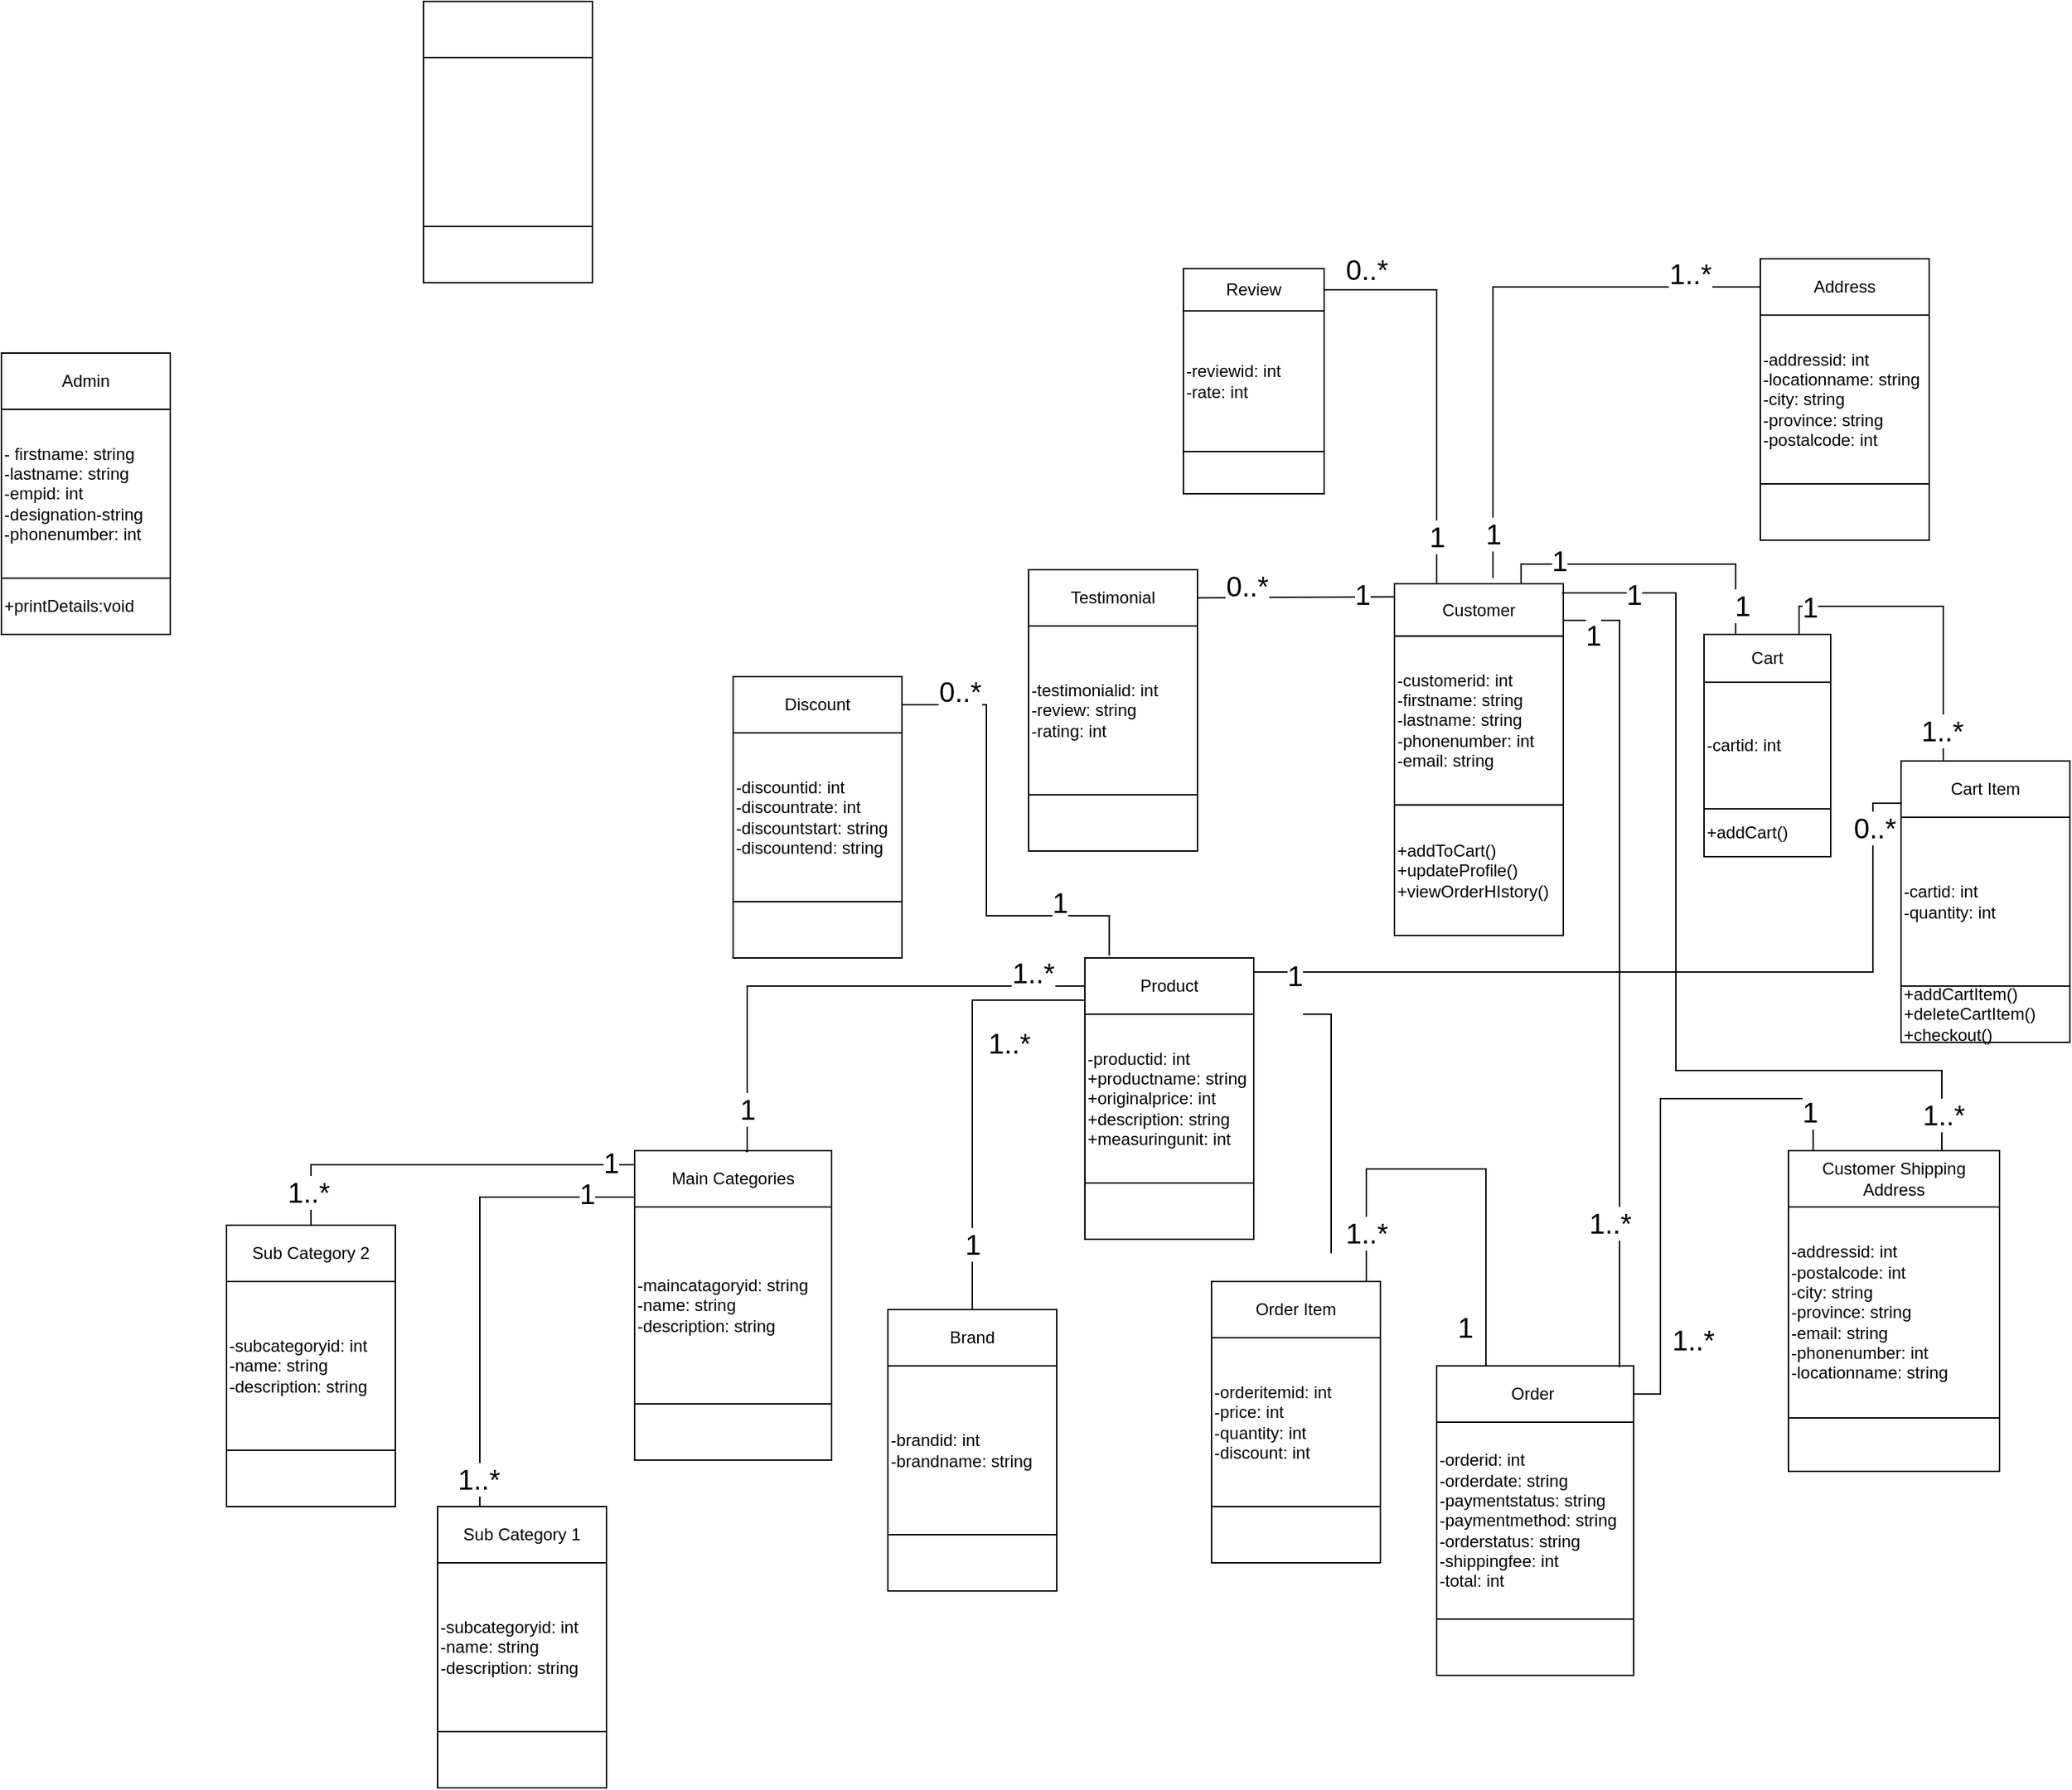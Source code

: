 <mxfile version="22.1.16" type="github">
  <diagram name="Page-1" id="pbrUZyzqcryHm647Kj-w">
    <mxGraphModel dx="4669" dy="1857" grid="1" gridSize="10" guides="1" tooltips="1" connect="1" arrows="1" fold="1" page="1" pageScale="1" pageWidth="1169" pageHeight="827" math="0" shadow="0">
      <root>
        <mxCell id="0" />
        <mxCell id="1" parent="0" />
        <mxCell id="W5Dr0Cx-YYXMBpmSqF3a-5" value="" style="group" parent="1" vertex="1" connectable="0">
          <mxGeometry x="-350" y="260" width="120" height="200" as="geometry" />
        </mxCell>
        <mxCell id="W5Dr0Cx-YYXMBpmSqF3a-6" value="&lt;span style=&quot;background-color: initial;&quot;&gt;- firstname: string&lt;/span&gt;&lt;br&gt;&lt;span style=&quot;background-color: initial;&quot;&gt;-lastname: string&lt;/span&gt;&lt;br&gt;&lt;span style=&quot;background-color: initial;&quot;&gt;-empid: int&lt;/span&gt;&lt;br&gt;&lt;span style=&quot;background-color: initial;&quot;&gt;-designation-string&lt;/span&gt;&lt;br&gt;&lt;div style=&quot;&quot;&gt;&lt;span style=&quot;background-color: initial;&quot;&gt;-phonenumber: int&lt;/span&gt;&lt;/div&gt;" style="whiteSpace=wrap;html=1;aspect=fixed;align=left;" parent="W5Dr0Cx-YYXMBpmSqF3a-5" vertex="1">
          <mxGeometry y="40" width="120" height="120" as="geometry" />
        </mxCell>
        <mxCell id="W5Dr0Cx-YYXMBpmSqF3a-7" value="Admin" style="rounded=0;whiteSpace=wrap;html=1;" parent="W5Dr0Cx-YYXMBpmSqF3a-5" vertex="1">
          <mxGeometry width="120" height="40" as="geometry" />
        </mxCell>
        <mxCell id="W5Dr0Cx-YYXMBpmSqF3a-8" value="+printDetails:void" style="rounded=0;whiteSpace=wrap;html=1;align=left;" parent="W5Dr0Cx-YYXMBpmSqF3a-5" vertex="1">
          <mxGeometry y="160" width="120" height="40" as="geometry" />
        </mxCell>
        <mxCell id="W5Dr0Cx-YYXMBpmSqF3a-18" value="" style="group" parent="1" vertex="1" connectable="0">
          <mxGeometry x="640" y="414" width="120" height="260" as="geometry" />
        </mxCell>
        <mxCell id="z4HKT7pxpoFISXS0gPSu-98" value="" style="edgeStyle=orthogonalEdgeStyle;rounded=0;orthogonalLoop=1;jettySize=auto;html=1;" parent="W5Dr0Cx-YYXMBpmSqF3a-18" source="W5Dr0Cx-YYXMBpmSqF3a-13" target="W5Dr0Cx-YYXMBpmSqF3a-14" edge="1">
          <mxGeometry relative="1" as="geometry" />
        </mxCell>
        <mxCell id="W5Dr0Cx-YYXMBpmSqF3a-13" value="Customer" style="rounded=0;whiteSpace=wrap;html=1;" parent="W5Dr0Cx-YYXMBpmSqF3a-18" vertex="1">
          <mxGeometry y="10" width="120" height="37.27" as="geometry" />
        </mxCell>
        <mxCell id="W5Dr0Cx-YYXMBpmSqF3a-14" value="-customerid: int&lt;br&gt;-firstname: string&lt;br style=&quot;border-color: var(--border-color);&quot;&gt;&lt;span style=&quot;border-color: var(--border-color); background-color: initial;&quot;&gt;-lastname: string&lt;br&gt;-phonenumber: int&lt;br&gt;-email: string&lt;br&gt;&lt;/span&gt;" style="whiteSpace=wrap;html=1;aspect=fixed;align=left;" parent="W5Dr0Cx-YYXMBpmSqF3a-18" vertex="1">
          <mxGeometry y="47.27" width="120" height="120" as="geometry" />
        </mxCell>
        <mxCell id="W5Dr0Cx-YYXMBpmSqF3a-15" value="+addToCart()&lt;br&gt;+updateProfile()&lt;br&gt;+viewOrderHIstory()" style="rounded=0;whiteSpace=wrap;html=1;align=left;" parent="W5Dr0Cx-YYXMBpmSqF3a-18" vertex="1">
          <mxGeometry y="167.27" width="120" height="92.73" as="geometry" />
        </mxCell>
        <mxCell id="z4HKT7pxpoFISXS0gPSu-1" value="" style="group" parent="1" vertex="1" connectable="0">
          <mxGeometry x="-50" y="10" width="120" height="200" as="geometry" />
        </mxCell>
        <mxCell id="W5Dr0Cx-YYXMBpmSqF3a-9" value="" style="rounded=0;whiteSpace=wrap;html=1;" parent="z4HKT7pxpoFISXS0gPSu-1" vertex="1">
          <mxGeometry width="120" height="40" as="geometry" />
        </mxCell>
        <mxCell id="W5Dr0Cx-YYXMBpmSqF3a-10" value="" style="whiteSpace=wrap;html=1;aspect=fixed;align=left;" parent="z4HKT7pxpoFISXS0gPSu-1" vertex="1">
          <mxGeometry y="40" width="120" height="120" as="geometry" />
        </mxCell>
        <mxCell id="W5Dr0Cx-YYXMBpmSqF3a-11" value="" style="rounded=0;whiteSpace=wrap;html=1;align=left;" parent="z4HKT7pxpoFISXS0gPSu-1" vertex="1">
          <mxGeometry y="160" width="120" height="40" as="geometry" />
        </mxCell>
        <mxCell id="z4HKT7pxpoFISXS0gPSu-2" value="" style="group" parent="1" vertex="1" connectable="0">
          <mxGeometry x="420" y="690" width="120" height="200" as="geometry" />
        </mxCell>
        <mxCell id="z4HKT7pxpoFISXS0gPSu-3" value="Product" style="rounded=0;whiteSpace=wrap;html=1;" parent="z4HKT7pxpoFISXS0gPSu-2" vertex="1">
          <mxGeometry width="120" height="40" as="geometry" />
        </mxCell>
        <mxCell id="z4HKT7pxpoFISXS0gPSu-4" value="-productid: int&lt;br&gt;+productname: string&lt;br&gt;+originalprice: int&lt;br&gt;+description: string&lt;br&gt;+measuringunit: int&lt;br&gt;" style="whiteSpace=wrap;html=1;aspect=fixed;align=left;" parent="z4HKT7pxpoFISXS0gPSu-2" vertex="1">
          <mxGeometry y="40" width="120" height="120" as="geometry" />
        </mxCell>
        <mxCell id="z4HKT7pxpoFISXS0gPSu-5" value="" style="rounded=0;whiteSpace=wrap;html=1;align=left;" parent="z4HKT7pxpoFISXS0gPSu-2" vertex="1">
          <mxGeometry y="160" width="120" height="40" as="geometry" />
        </mxCell>
        <mxCell id="z4HKT7pxpoFISXS0gPSu-6" value="" style="group" parent="1" vertex="1" connectable="0">
          <mxGeometry x="860" y="460" width="90" height="170" as="geometry" />
        </mxCell>
        <mxCell id="z4HKT7pxpoFISXS0gPSu-7" value="Cart" style="rounded=0;whiteSpace=wrap;html=1;" parent="z4HKT7pxpoFISXS0gPSu-6" vertex="1">
          <mxGeometry width="90" height="34" as="geometry" />
        </mxCell>
        <mxCell id="z4HKT7pxpoFISXS0gPSu-8" value="&lt;div style=&quot;&quot;&gt;&lt;span style=&quot;background-color: initial;&quot;&gt;-cartid: int&lt;/span&gt;&lt;/div&gt;" style="whiteSpace=wrap;html=1;aspect=fixed;align=left;" parent="z4HKT7pxpoFISXS0gPSu-6" vertex="1">
          <mxGeometry y="34" width="90" height="90" as="geometry" />
        </mxCell>
        <mxCell id="z4HKT7pxpoFISXS0gPSu-9" value="+addCart()&lt;br&gt;" style="rounded=0;whiteSpace=wrap;html=1;align=left;" parent="z4HKT7pxpoFISXS0gPSu-6" vertex="1">
          <mxGeometry y="124" width="90" height="34" as="geometry" />
        </mxCell>
        <mxCell id="z4HKT7pxpoFISXS0gPSu-10" value="" style="group" parent="1" vertex="1" connectable="0">
          <mxGeometry x="890" y="180" width="160" height="213" as="geometry" />
        </mxCell>
        <mxCell id="z4HKT7pxpoFISXS0gPSu-11" value="Address" style="rounded=0;whiteSpace=wrap;html=1;" parent="z4HKT7pxpoFISXS0gPSu-10" vertex="1">
          <mxGeometry x="10" y="13" width="120" height="40" as="geometry" />
        </mxCell>
        <mxCell id="z4HKT7pxpoFISXS0gPSu-12" value="-addressid: int&lt;br&gt;-locationname: string&lt;br&gt;-city: string&lt;br&gt;-province: string&lt;br&gt;-postalcode: int" style="whiteSpace=wrap;html=1;aspect=fixed;align=left;" parent="z4HKT7pxpoFISXS0gPSu-10" vertex="1">
          <mxGeometry x="10" y="53" width="120" height="120" as="geometry" />
        </mxCell>
        <mxCell id="z4HKT7pxpoFISXS0gPSu-13" value="" style="rounded=0;whiteSpace=wrap;html=1;align=left;" parent="z4HKT7pxpoFISXS0gPSu-10" vertex="1">
          <mxGeometry x="10" y="173" width="120" height="40" as="geometry" />
        </mxCell>
        <mxCell id="z4HKT7pxpoFISXS0gPSu-14" value="" style="group" parent="1" vertex="1" connectable="0">
          <mxGeometry x="1000" y="550" width="120" height="200" as="geometry" />
        </mxCell>
        <mxCell id="z4HKT7pxpoFISXS0gPSu-15" value="Cart Item" style="rounded=0;whiteSpace=wrap;html=1;" parent="z4HKT7pxpoFISXS0gPSu-14" vertex="1">
          <mxGeometry width="120" height="40" as="geometry" />
        </mxCell>
        <mxCell id="z4HKT7pxpoFISXS0gPSu-16" value="-cartid: int&lt;br&gt;-quantity: int" style="whiteSpace=wrap;html=1;aspect=fixed;align=left;" parent="z4HKT7pxpoFISXS0gPSu-14" vertex="1">
          <mxGeometry y="40" width="120" height="120" as="geometry" />
        </mxCell>
        <mxCell id="z4HKT7pxpoFISXS0gPSu-17" value="+addCartItem()&lt;br&gt;+deleteCartItem()&lt;br&gt;+checkout()" style="rounded=0;whiteSpace=wrap;html=1;align=left;" parent="z4HKT7pxpoFISXS0gPSu-14" vertex="1">
          <mxGeometry y="160" width="120" height="40" as="geometry" />
        </mxCell>
        <mxCell id="z4HKT7pxpoFISXS0gPSu-22" value="" style="group" parent="1" vertex="1" connectable="0">
          <mxGeometry x="670" y="980" width="140" height="220" as="geometry" />
        </mxCell>
        <mxCell id="z4HKT7pxpoFISXS0gPSu-23" value="Order&amp;nbsp;" style="rounded=0;whiteSpace=wrap;html=1;" parent="z4HKT7pxpoFISXS0gPSu-22" vertex="1">
          <mxGeometry width="140" height="40" as="geometry" />
        </mxCell>
        <mxCell id="z4HKT7pxpoFISXS0gPSu-24" value="-orderid: int&lt;br&gt;-orderdate: string&lt;br&gt;-paymentstatus: string&lt;br&gt;-paymentmethod: string&lt;br&gt;-orderstatus: string&lt;br&gt;-shippingfee: int&lt;br&gt;-total: int" style="whiteSpace=wrap;html=1;aspect=fixed;align=left;" parent="z4HKT7pxpoFISXS0gPSu-22" vertex="1">
          <mxGeometry y="40" width="140" height="140" as="geometry" />
        </mxCell>
        <mxCell id="z4HKT7pxpoFISXS0gPSu-25" value="" style="rounded=0;whiteSpace=wrap;html=1;align=left;" parent="z4HKT7pxpoFISXS0gPSu-22" vertex="1">
          <mxGeometry y="180" width="140" height="40" as="geometry" />
        </mxCell>
        <mxCell id="z4HKT7pxpoFISXS0gPSu-26" value="" style="group" parent="1" vertex="1" connectable="0">
          <mxGeometry x="380" y="414" width="120" height="200" as="geometry" />
        </mxCell>
        <mxCell id="z4HKT7pxpoFISXS0gPSu-27" value="Testimonial" style="rounded=0;whiteSpace=wrap;html=1;" parent="z4HKT7pxpoFISXS0gPSu-26" vertex="1">
          <mxGeometry width="120" height="40" as="geometry" />
        </mxCell>
        <mxCell id="z4HKT7pxpoFISXS0gPSu-28" value="-testimonialid: int&lt;br&gt;-review: string&lt;br&gt;-rating: int" style="whiteSpace=wrap;html=1;aspect=fixed;align=left;" parent="z4HKT7pxpoFISXS0gPSu-26" vertex="1">
          <mxGeometry y="40" width="120" height="120" as="geometry" />
        </mxCell>
        <mxCell id="z4HKT7pxpoFISXS0gPSu-29" value="" style="rounded=0;whiteSpace=wrap;html=1;align=left;" parent="z4HKT7pxpoFISXS0gPSu-26" vertex="1">
          <mxGeometry y="160" width="120" height="40" as="geometry" />
        </mxCell>
        <mxCell id="z4HKT7pxpoFISXS0gPSu-30" value="" style="group" parent="1" vertex="1" connectable="0">
          <mxGeometry x="170" y="490" width="120" height="200" as="geometry" />
        </mxCell>
        <mxCell id="z4HKT7pxpoFISXS0gPSu-31" value="Discount" style="rounded=0;whiteSpace=wrap;html=1;" parent="z4HKT7pxpoFISXS0gPSu-30" vertex="1">
          <mxGeometry width="120" height="40" as="geometry" />
        </mxCell>
        <mxCell id="z4HKT7pxpoFISXS0gPSu-32" value="-discountid: int&lt;br&gt;-discountrate: int&lt;br&gt;-discountstart: string&lt;br&gt;-discountend: string" style="whiteSpace=wrap;html=1;aspect=fixed;align=left;" parent="z4HKT7pxpoFISXS0gPSu-30" vertex="1">
          <mxGeometry y="40" width="120" height="120" as="geometry" />
        </mxCell>
        <mxCell id="z4HKT7pxpoFISXS0gPSu-33" value="" style="rounded=0;whiteSpace=wrap;html=1;align=left;" parent="z4HKT7pxpoFISXS0gPSu-30" vertex="1">
          <mxGeometry y="160" width="120" height="40" as="geometry" />
        </mxCell>
        <mxCell id="z4HKT7pxpoFISXS0gPSu-34" value="" style="group" parent="1" vertex="1" connectable="0">
          <mxGeometry x="280" y="940" width="120" height="200" as="geometry" />
        </mxCell>
        <mxCell id="z4HKT7pxpoFISXS0gPSu-35" value="Brand" style="rounded=0;whiteSpace=wrap;html=1;" parent="z4HKT7pxpoFISXS0gPSu-34" vertex="1">
          <mxGeometry width="120" height="40" as="geometry" />
        </mxCell>
        <mxCell id="z4HKT7pxpoFISXS0gPSu-36" value="-brandid: int&lt;br&gt;-brandname: string" style="whiteSpace=wrap;html=1;aspect=fixed;align=left;" parent="z4HKT7pxpoFISXS0gPSu-34" vertex="1">
          <mxGeometry y="40" width="120" height="120" as="geometry" />
        </mxCell>
        <mxCell id="z4HKT7pxpoFISXS0gPSu-37" value="" style="rounded=0;whiteSpace=wrap;html=1;align=left;" parent="z4HKT7pxpoFISXS0gPSu-34" vertex="1">
          <mxGeometry y="160" width="120" height="40" as="geometry" />
        </mxCell>
        <mxCell id="z4HKT7pxpoFISXS0gPSu-40" value="" style="group" parent="1" vertex="1" connectable="0">
          <mxGeometry x="510" y="920" width="120" height="200" as="geometry" />
        </mxCell>
        <mxCell id="z4HKT7pxpoFISXS0gPSu-41" value="Order Item" style="rounded=0;whiteSpace=wrap;html=1;" parent="z4HKT7pxpoFISXS0gPSu-40" vertex="1">
          <mxGeometry width="120" height="40" as="geometry" />
        </mxCell>
        <mxCell id="z4HKT7pxpoFISXS0gPSu-42" value="-orderitemid: int&lt;br&gt;-price: int&lt;br&gt;-quantity: int&lt;br&gt;-discount: int" style="whiteSpace=wrap;html=1;aspect=fixed;align=left;" parent="z4HKT7pxpoFISXS0gPSu-40" vertex="1">
          <mxGeometry y="40" width="120" height="120" as="geometry" />
        </mxCell>
        <mxCell id="z4HKT7pxpoFISXS0gPSu-43" value="" style="rounded=0;whiteSpace=wrap;html=1;align=left;" parent="z4HKT7pxpoFISXS0gPSu-40" vertex="1">
          <mxGeometry y="160" width="120" height="40" as="geometry" />
        </mxCell>
        <mxCell id="z4HKT7pxpoFISXS0gPSu-44" value="" style="group" parent="1" vertex="1" connectable="0">
          <mxGeometry x="490" y="190" width="120" height="200" as="geometry" />
        </mxCell>
        <mxCell id="z4HKT7pxpoFISXS0gPSu-45" value="Review" style="rounded=0;whiteSpace=wrap;html=1;" parent="z4HKT7pxpoFISXS0gPSu-44" vertex="1">
          <mxGeometry y="10" width="100" height="30" as="geometry" />
        </mxCell>
        <mxCell id="z4HKT7pxpoFISXS0gPSu-46" value="-reviewid: int&lt;br&gt;-rate: int" style="whiteSpace=wrap;html=1;aspect=fixed;align=left;" parent="z4HKT7pxpoFISXS0gPSu-44" vertex="1">
          <mxGeometry y="40" width="100" height="100" as="geometry" />
        </mxCell>
        <mxCell id="z4HKT7pxpoFISXS0gPSu-47" value="" style="rounded=0;whiteSpace=wrap;html=1;align=left;" parent="z4HKT7pxpoFISXS0gPSu-44" vertex="1">
          <mxGeometry y="140" width="100" height="30" as="geometry" />
        </mxCell>
        <mxCell id="z4HKT7pxpoFISXS0gPSu-52" value="" style="group" parent="1" vertex="1" connectable="0">
          <mxGeometry x="-40" y="1080" width="120" height="200" as="geometry" />
        </mxCell>
        <mxCell id="z4HKT7pxpoFISXS0gPSu-53" value="Sub Category 1" style="rounded=0;whiteSpace=wrap;html=1;" parent="z4HKT7pxpoFISXS0gPSu-52" vertex="1">
          <mxGeometry width="120" height="40" as="geometry" />
        </mxCell>
        <mxCell id="z4HKT7pxpoFISXS0gPSu-54" value="-subcategoryid: int&lt;br&gt;-name: string&lt;br&gt;-description: string" style="whiteSpace=wrap;html=1;aspect=fixed;align=left;" parent="z4HKT7pxpoFISXS0gPSu-52" vertex="1">
          <mxGeometry y="40" width="120" height="120" as="geometry" />
        </mxCell>
        <mxCell id="z4HKT7pxpoFISXS0gPSu-55" value="" style="rounded=0;whiteSpace=wrap;html=1;align=left;" parent="z4HKT7pxpoFISXS0gPSu-52" vertex="1">
          <mxGeometry y="160" width="120" height="40" as="geometry" />
        </mxCell>
        <mxCell id="z4HKT7pxpoFISXS0gPSu-56" value="" style="group" parent="1" vertex="1" connectable="0">
          <mxGeometry x="-190" y="880" width="120" height="200" as="geometry" />
        </mxCell>
        <mxCell id="z4HKT7pxpoFISXS0gPSu-57" value="Sub Category 2" style="rounded=0;whiteSpace=wrap;html=1;" parent="z4HKT7pxpoFISXS0gPSu-56" vertex="1">
          <mxGeometry width="120" height="40" as="geometry" />
        </mxCell>
        <mxCell id="z4HKT7pxpoFISXS0gPSu-58" value="-subcategoryid: int&lt;br&gt;-name: string&lt;br&gt;-description: string" style="whiteSpace=wrap;html=1;aspect=fixed;align=left;" parent="z4HKT7pxpoFISXS0gPSu-56" vertex="1">
          <mxGeometry y="40" width="120" height="120" as="geometry" />
        </mxCell>
        <mxCell id="z4HKT7pxpoFISXS0gPSu-59" value="" style="rounded=0;whiteSpace=wrap;html=1;align=left;" parent="z4HKT7pxpoFISXS0gPSu-56" vertex="1">
          <mxGeometry y="160" width="120" height="40" as="geometry" />
        </mxCell>
        <mxCell id="z4HKT7pxpoFISXS0gPSu-61" value="" style="group" parent="1" vertex="1" connectable="0">
          <mxGeometry x="100" y="827" width="140" height="220" as="geometry" />
        </mxCell>
        <mxCell id="z4HKT7pxpoFISXS0gPSu-18" value="" style="group" parent="z4HKT7pxpoFISXS0gPSu-61" vertex="1" connectable="0">
          <mxGeometry width="140" height="200" as="geometry" />
        </mxCell>
        <mxCell id="z4HKT7pxpoFISXS0gPSu-19" value="Main Categories" style="rounded=0;whiteSpace=wrap;html=1;" parent="z4HKT7pxpoFISXS0gPSu-18" vertex="1">
          <mxGeometry width="140" height="40" as="geometry" />
        </mxCell>
        <mxCell id="z4HKT7pxpoFISXS0gPSu-20" value="-maincatagoryid: string&lt;br&gt;-name: string&lt;br&gt;-description: string&lt;br&gt;" style="whiteSpace=wrap;html=1;aspect=fixed;align=left;" parent="z4HKT7pxpoFISXS0gPSu-18" vertex="1">
          <mxGeometry y="40" width="140" height="140" as="geometry" />
        </mxCell>
        <mxCell id="z4HKT7pxpoFISXS0gPSu-21" value="" style="rounded=0;whiteSpace=wrap;html=1;align=left;" parent="z4HKT7pxpoFISXS0gPSu-61" vertex="1">
          <mxGeometry y="180" width="140" height="40" as="geometry" />
        </mxCell>
        <mxCell id="z4HKT7pxpoFISXS0gPSu-62" style="edgeStyle=orthogonalEdgeStyle;rounded=0;orthogonalLoop=1;jettySize=auto;html=1;entryX=0.5;entryY=0;entryDx=0;entryDy=0;endArrow=none;endFill=0;exitX=0;exitY=0.75;exitDx=0;exitDy=0;" parent="1" source="z4HKT7pxpoFISXS0gPSu-3" target="z4HKT7pxpoFISXS0gPSu-35" edge="1">
          <mxGeometry relative="1" as="geometry">
            <mxPoint x="390" y="720" as="sourcePoint" />
            <Array as="points">
              <mxPoint x="340" y="720" />
              <mxPoint x="340" y="890" />
            </Array>
          </mxGeometry>
        </mxCell>
        <mxCell id="z4HKT7pxpoFISXS0gPSu-65" value="1..*" style="edgeLabel;html=1;align=center;verticalAlign=middle;resizable=0;points=[];fontSize=20;" parent="z4HKT7pxpoFISXS0gPSu-62" vertex="1" connectable="0">
          <mxGeometry x="-0.802" relative="1" as="geometry">
            <mxPoint x="-25" y="30" as="offset" />
          </mxGeometry>
        </mxCell>
        <mxCell id="z4HKT7pxpoFISXS0gPSu-66" value="1" style="edgeLabel;html=1;align=center;verticalAlign=middle;resizable=0;points=[];fontSize=20;" parent="z4HKT7pxpoFISXS0gPSu-62" vertex="1" connectable="0">
          <mxGeometry x="0.882" relative="1" as="geometry">
            <mxPoint y="-30" as="offset" />
          </mxGeometry>
        </mxCell>
        <mxCell id="z4HKT7pxpoFISXS0gPSu-68" style="edgeStyle=orthogonalEdgeStyle;rounded=0;orthogonalLoop=1;jettySize=auto;html=1;exitX=0.144;exitY=-0.042;exitDx=0;exitDy=0;endArrow=none;endFill=0;exitPerimeter=0;" parent="1" source="z4HKT7pxpoFISXS0gPSu-3" edge="1">
          <mxGeometry relative="1" as="geometry">
            <mxPoint x="290" y="510" as="targetPoint" />
            <Array as="points">
              <mxPoint x="407" y="660" />
              <mxPoint x="350" y="660" />
              <mxPoint x="350" y="510" />
              <mxPoint x="290" y="510" />
            </Array>
          </mxGeometry>
        </mxCell>
        <mxCell id="z4HKT7pxpoFISXS0gPSu-69" value="1" style="edgeLabel;html=1;align=center;verticalAlign=middle;resizable=0;points=[];fontSize=20;" parent="z4HKT7pxpoFISXS0gPSu-68" vertex="1" connectable="0">
          <mxGeometry x="-0.76" y="1" relative="1" as="geometry">
            <mxPoint x="-25" y="-11" as="offset" />
          </mxGeometry>
        </mxCell>
        <mxCell id="z4HKT7pxpoFISXS0gPSu-70" value="0..*" style="edgeLabel;html=1;align=center;verticalAlign=middle;resizable=0;points=[];fontSize=20;" parent="z4HKT7pxpoFISXS0gPSu-68" vertex="1" connectable="0">
          <mxGeometry x="0.697" y="-1" relative="1" as="geometry">
            <mxPoint x="-8" y="-9" as="offset" />
          </mxGeometry>
        </mxCell>
        <mxCell id="z4HKT7pxpoFISXS0gPSu-71" style="edgeStyle=orthogonalEdgeStyle;rounded=0;orthogonalLoop=1;jettySize=auto;html=1;exitX=1;exitY=0.5;exitDx=0;exitDy=0;endArrow=none;endFill=0;entryX=0.117;entryY=0;entryDx=0;entryDy=0;entryPerimeter=0;" parent="1" source="z4HKT7pxpoFISXS0gPSu-23" target="z4HKT7pxpoFISXS0gPSu-49" edge="1">
          <mxGeometry relative="1" as="geometry">
            <mxPoint x="970" y="970" as="targetPoint" />
            <Array as="points">
              <mxPoint x="829" y="1000" />
              <mxPoint x="829" y="790" />
              <mxPoint x="938" y="790" />
            </Array>
          </mxGeometry>
        </mxCell>
        <mxCell id="z4HKT7pxpoFISXS0gPSu-72" value="1&lt;br style=&quot;font-size: 20px;&quot;&gt;" style="edgeLabel;html=1;align=center;verticalAlign=middle;resizable=0;points=[];fontSize=20;" parent="z4HKT7pxpoFISXS0gPSu-71" vertex="1" connectable="0">
          <mxGeometry x="0.78" y="1" relative="1" as="geometry">
            <mxPoint x="1" y="10" as="offset" />
          </mxGeometry>
        </mxCell>
        <mxCell id="z4HKT7pxpoFISXS0gPSu-73" value="1..*" style="edgeLabel;html=1;align=center;verticalAlign=middle;resizable=0;points=[];fontSize=20;" parent="z4HKT7pxpoFISXS0gPSu-71" vertex="1" connectable="0">
          <mxGeometry x="-0.863" y="-3" relative="1" as="geometry">
            <mxPoint x="20" y="-33" as="offset" />
          </mxGeometry>
        </mxCell>
        <mxCell id="z4HKT7pxpoFISXS0gPSu-74" style="edgeStyle=orthogonalEdgeStyle;rounded=0;orthogonalLoop=1;jettySize=auto;html=1;exitX=0;exitY=0.5;exitDx=0;exitDy=0;endArrow=none;endFill=0;" parent="1" source="z4HKT7pxpoFISXS0gPSu-11" edge="1">
          <mxGeometry relative="1" as="geometry">
            <mxPoint x="710" y="420" as="targetPoint" />
            <Array as="points">
              <mxPoint x="710" y="213" />
            </Array>
          </mxGeometry>
        </mxCell>
        <mxCell id="z4HKT7pxpoFISXS0gPSu-75" value="1..*" style="edgeLabel;html=1;align=center;verticalAlign=middle;resizable=0;points=[];fontSize=20;" parent="z4HKT7pxpoFISXS0gPSu-74" vertex="1" connectable="0">
          <mxGeometry x="-0.86" y="-2" relative="1" as="geometry">
            <mxPoint x="-22" y="-8" as="offset" />
          </mxGeometry>
        </mxCell>
        <mxCell id="z4HKT7pxpoFISXS0gPSu-76" value="1&lt;br style=&quot;font-size: 20px;&quot;&gt;" style="edgeLabel;html=1;align=center;verticalAlign=middle;resizable=0;points=[];fontSize=20;" parent="z4HKT7pxpoFISXS0gPSu-74" vertex="1" connectable="0">
          <mxGeometry x="0.836" relative="1" as="geometry">
            <mxPoint as="offset" />
          </mxGeometry>
        </mxCell>
        <mxCell id="z4HKT7pxpoFISXS0gPSu-79" style="edgeStyle=orthogonalEdgeStyle;rounded=0;orthogonalLoop=1;jettySize=auto;html=1;endArrow=none;endFill=0;entryX=0.25;entryY=0;entryDx=0;entryDy=0;exitX=1;exitY=0.5;exitDx=0;exitDy=0;" parent="1" source="z4HKT7pxpoFISXS0gPSu-45" target="W5Dr0Cx-YYXMBpmSqF3a-13" edge="1">
          <mxGeometry relative="1" as="geometry">
            <mxPoint x="440" y="230" as="sourcePoint" />
            <mxPoint x="669.97" y="308.5" as="targetPoint" />
            <Array as="points">
              <mxPoint x="670" y="215" />
            </Array>
          </mxGeometry>
        </mxCell>
        <mxCell id="z4HKT7pxpoFISXS0gPSu-80" value="1" style="edgeLabel;html=1;align=center;verticalAlign=middle;resizable=0;points=[];fontSize=20;" parent="z4HKT7pxpoFISXS0gPSu-79" vertex="1" connectable="0">
          <mxGeometry x="0.76" y="1" relative="1" as="geometry">
            <mxPoint x="-1" as="offset" />
          </mxGeometry>
        </mxCell>
        <mxCell id="Sytoz9CnoV00gl69yHPn-2" value="0..*" style="edgeLabel;html=1;align=center;verticalAlign=middle;resizable=0;points=[];fontSize=20;" parent="z4HKT7pxpoFISXS0gPSu-79" vertex="1" connectable="0">
          <mxGeometry x="-0.902" y="3" relative="1" as="geometry">
            <mxPoint x="16" y="-12" as="offset" />
          </mxGeometry>
        </mxCell>
        <mxCell id="z4HKT7pxpoFISXS0gPSu-81" style="edgeStyle=orthogonalEdgeStyle;rounded=0;orthogonalLoop=1;jettySize=auto;html=1;entryX=1;entryY=1;entryDx=0;entryDy=0;endArrow=none;endFill=0;exitX=0;exitY=0.25;exitDx=0;exitDy=0;" parent="1" source="W5Dr0Cx-YYXMBpmSqF3a-13" target="z4HKT7pxpoFISXS0gPSu-27" edge="1">
          <mxGeometry relative="1" as="geometry">
            <mxPoint x="690" y="400" as="sourcePoint" />
            <Array as="points">
              <mxPoint x="638" y="433" />
              <mxPoint x="500" y="434" />
            </Array>
          </mxGeometry>
        </mxCell>
        <mxCell id="z4HKT7pxpoFISXS0gPSu-82" value="0..*" style="edgeLabel;html=1;align=center;verticalAlign=middle;resizable=0;points=[];fontSize=20;" parent="z4HKT7pxpoFISXS0gPSu-81" vertex="1" connectable="0">
          <mxGeometry x="0.795" y="-2" relative="1" as="geometry">
            <mxPoint x="37" y="-13" as="offset" />
          </mxGeometry>
        </mxCell>
        <mxCell id="z4HKT7pxpoFISXS0gPSu-83" value="1" style="edgeLabel;html=1;align=center;verticalAlign=middle;resizable=0;points=[];fontSize=20;" parent="z4HKT7pxpoFISXS0gPSu-81" vertex="1" connectable="0">
          <mxGeometry x="-0.678" relative="1" as="geometry">
            <mxPoint x="3" y="-3" as="offset" />
          </mxGeometry>
        </mxCell>
        <mxCell id="z4HKT7pxpoFISXS0gPSu-84" style="edgeStyle=orthogonalEdgeStyle;rounded=0;orthogonalLoop=1;jettySize=auto;html=1;exitX=0.75;exitY=0;exitDx=0;exitDy=0;entryX=0.25;entryY=0;entryDx=0;entryDy=0;endArrow=none;endFill=0;" parent="1" source="z4HKT7pxpoFISXS0gPSu-7" target="z4HKT7pxpoFISXS0gPSu-15" edge="1">
          <mxGeometry relative="1" as="geometry" />
        </mxCell>
        <mxCell id="z4HKT7pxpoFISXS0gPSu-85" value="1..*" style="edgeLabel;html=1;align=center;verticalAlign=middle;resizable=0;points=[];fontSize=20;" parent="z4HKT7pxpoFISXS0gPSu-84" vertex="1" connectable="0">
          <mxGeometry x="0.847" y="-1" relative="1" as="geometry">
            <mxPoint y="-4" as="offset" />
          </mxGeometry>
        </mxCell>
        <mxCell id="z4HKT7pxpoFISXS0gPSu-86" value="1" style="edgeLabel;html=1;align=center;verticalAlign=middle;resizable=0;points=[];fontSize=20;" parent="z4HKT7pxpoFISXS0gPSu-84" vertex="1" connectable="0">
          <mxGeometry x="-0.796" relative="1" as="geometry">
            <mxPoint x="4" as="offset" />
          </mxGeometry>
        </mxCell>
        <mxCell id="z4HKT7pxpoFISXS0gPSu-90" style="edgeStyle=orthogonalEdgeStyle;rounded=0;orthogonalLoop=1;jettySize=auto;html=1;endArrow=none;endFill=0;" parent="1" edge="1">
          <mxGeometry relative="1" as="geometry">
            <mxPoint x="760" y="480" as="targetPoint" />
            <Array as="points">
              <mxPoint x="800" y="450" />
              <mxPoint x="760" y="450" />
            </Array>
            <mxPoint x="800" y="981" as="sourcePoint" />
          </mxGeometry>
        </mxCell>
        <mxCell id="z4HKT7pxpoFISXS0gPSu-91" value="1" style="edgeLabel;html=1;align=center;verticalAlign=middle;resizable=0;points=[];fontSize=20;" parent="z4HKT7pxpoFISXS0gPSu-90" vertex="1" connectable="0">
          <mxGeometry x="0.83" y="-1" relative="1" as="geometry">
            <mxPoint y="11" as="offset" />
          </mxGeometry>
        </mxCell>
        <mxCell id="z4HKT7pxpoFISXS0gPSu-92" value="1..*" style="edgeLabel;html=1;align=center;verticalAlign=middle;resizable=0;points=[];fontSize=20;" parent="z4HKT7pxpoFISXS0gPSu-90" vertex="1" connectable="0">
          <mxGeometry x="-0.852" y="1" relative="1" as="geometry">
            <mxPoint x="-6" y="-59" as="offset" />
          </mxGeometry>
        </mxCell>
        <mxCell id="z4HKT7pxpoFISXS0gPSu-94" style="edgeStyle=orthogonalEdgeStyle;rounded=0;orthogonalLoop=1;jettySize=auto;html=1;entryX=0.25;entryY=0;entryDx=0;entryDy=0;endArrow=none;endFill=0;" parent="1" target="z4HKT7pxpoFISXS0gPSu-7" edge="1">
          <mxGeometry relative="1" as="geometry">
            <mxPoint x="730" y="424" as="sourcePoint" />
            <Array as="points">
              <mxPoint x="730" y="424" />
              <mxPoint x="730" y="410" />
              <mxPoint x="892" y="410" />
            </Array>
          </mxGeometry>
        </mxCell>
        <mxCell id="z4HKT7pxpoFISXS0gPSu-95" value="1" style="edgeLabel;html=1;align=center;verticalAlign=middle;resizable=0;points=[];fontSize=20;" parent="z4HKT7pxpoFISXS0gPSu-94" vertex="1" connectable="0">
          <mxGeometry x="-0.659" y="3" relative="1" as="geometry">
            <mxPoint x="4" as="offset" />
          </mxGeometry>
        </mxCell>
        <mxCell id="z4HKT7pxpoFISXS0gPSu-96" value="1" style="edgeLabel;html=1;align=center;verticalAlign=middle;resizable=0;points=[];fontSize=20;" parent="z4HKT7pxpoFISXS0gPSu-94" vertex="1" connectable="0">
          <mxGeometry x="0.793" y="4" relative="1" as="geometry">
            <mxPoint y="1" as="offset" />
          </mxGeometry>
        </mxCell>
        <mxCell id="z4HKT7pxpoFISXS0gPSu-97" style="edgeStyle=orthogonalEdgeStyle;rounded=0;orthogonalLoop=1;jettySize=auto;html=1;exitX=1;exitY=0.5;exitDx=0;exitDy=0;endArrow=none;endFill=0;" parent="1" edge="1">
          <mxGeometry relative="1" as="geometry">
            <mxPoint x="595" y="900" as="targetPoint" />
            <Array as="points">
              <mxPoint x="595" y="730" />
            </Array>
            <mxPoint x="575.0" y="730" as="sourcePoint" />
          </mxGeometry>
        </mxCell>
        <mxCell id="z4HKT7pxpoFISXS0gPSu-99" style="edgeStyle=orthogonalEdgeStyle;rounded=0;orthogonalLoop=1;jettySize=auto;html=1;entryX=0.658;entryY=0;entryDx=0;entryDy=0;endArrow=none;endFill=0;entryPerimeter=0;exitX=0.993;exitY=0.174;exitDx=0;exitDy=0;exitPerimeter=0;" parent="1" source="W5Dr0Cx-YYXMBpmSqF3a-13" target="z4HKT7pxpoFISXS0gPSu-49" edge="1">
          <mxGeometry relative="1" as="geometry">
            <mxPoint x="760" y="430" as="sourcePoint" />
            <mxPoint x="823.25" y="965.78" as="targetPoint" />
            <Array as="points">
              <mxPoint x="840" y="431" />
              <mxPoint x="840" y="770" />
              <mxPoint x="1029" y="770" />
              <mxPoint x="1029" y="827" />
            </Array>
          </mxGeometry>
        </mxCell>
        <mxCell id="z4HKT7pxpoFISXS0gPSu-100" value="1..*" style="edgeLabel;html=1;align=center;verticalAlign=middle;resizable=0;points=[];fontSize=20;" parent="z4HKT7pxpoFISXS0gPSu-99" vertex="1" connectable="0">
          <mxGeometry x="0.924" y="1" relative="1" as="geometry">
            <mxPoint y="-11" as="offset" />
          </mxGeometry>
        </mxCell>
        <mxCell id="z4HKT7pxpoFISXS0gPSu-101" value="1" style="edgeLabel;html=1;align=center;verticalAlign=middle;resizable=0;points=[];fontSize=20;" parent="z4HKT7pxpoFISXS0gPSu-99" vertex="1" connectable="0">
          <mxGeometry x="-0.935" y="3" relative="1" as="geometry">
            <mxPoint x="29" y="3" as="offset" />
          </mxGeometry>
        </mxCell>
        <mxCell id="Sytoz9CnoV00gl69yHPn-4" value="" style="group" parent="1" vertex="1" connectable="0">
          <mxGeometry x="920" y="825" width="150" height="230" as="geometry" />
        </mxCell>
        <mxCell id="z4HKT7pxpoFISXS0gPSu-89" value="" style="group" parent="Sytoz9CnoV00gl69yHPn-4" vertex="1" connectable="0">
          <mxGeometry width="150" height="230" as="geometry" />
        </mxCell>
        <mxCell id="z4HKT7pxpoFISXS0gPSu-51" value="" style="rounded=0;whiteSpace=wrap;html=1;align=left;" parent="z4HKT7pxpoFISXS0gPSu-89" vertex="1">
          <mxGeometry y="190" width="150" height="40" as="geometry" />
        </mxCell>
        <mxCell id="z4HKT7pxpoFISXS0gPSu-48" value="" style="group" parent="Sytoz9CnoV00gl69yHPn-4" vertex="1" connectable="0">
          <mxGeometry y="2" width="150" height="200" as="geometry" />
        </mxCell>
        <mxCell id="z4HKT7pxpoFISXS0gPSu-87" style="edgeStyle=orthogonalEdgeStyle;rounded=0;orthogonalLoop=1;jettySize=auto;html=1;" parent="z4HKT7pxpoFISXS0gPSu-48" source="z4HKT7pxpoFISXS0gPSu-49" target="z4HKT7pxpoFISXS0gPSu-50" edge="1">
          <mxGeometry relative="1" as="geometry" />
        </mxCell>
        <mxCell id="z4HKT7pxpoFISXS0gPSu-49" value="Customer Shipping&lt;br&gt;Address" style="rounded=0;whiteSpace=wrap;html=1;" parent="z4HKT7pxpoFISXS0gPSu-48" vertex="1">
          <mxGeometry width="150" height="40" as="geometry" />
        </mxCell>
        <mxCell id="z4HKT7pxpoFISXS0gPSu-50" value="-addressid: int&lt;br&gt;-postalcode: int&lt;br&gt;-city: string&lt;br&gt;-province: string&lt;br&gt;-email: string&lt;br&gt;-phonenumber: int&lt;br&gt;-locationname: string" style="whiteSpace=wrap;html=1;aspect=fixed;align=left;" parent="z4HKT7pxpoFISXS0gPSu-48" vertex="1">
          <mxGeometry y="40" width="150" height="150" as="geometry" />
        </mxCell>
        <mxCell id="Sytoz9CnoV00gl69yHPn-11" style="edgeStyle=orthogonalEdgeStyle;rounded=0;orthogonalLoop=1;jettySize=auto;html=1;endArrow=none;endFill=0;entryX=0.25;entryY=0;entryDx=0;entryDy=0;" parent="1" target="z4HKT7pxpoFISXS0gPSu-23" edge="1">
          <mxGeometry relative="1" as="geometry">
            <mxPoint x="620" y="920" as="sourcePoint" />
            <mxPoint x="650" y="840" as="targetPoint" />
            <Array as="points">
              <mxPoint x="620" y="920" />
              <mxPoint x="620" y="840" />
              <mxPoint x="755" y="840" />
            </Array>
          </mxGeometry>
        </mxCell>
        <mxCell id="Sytoz9CnoV00gl69yHPn-12" value="1..*" style="edgeLabel;html=1;align=center;verticalAlign=middle;resizable=0;points=[];fontSize=20;" parent="Sytoz9CnoV00gl69yHPn-11" vertex="1" connectable="0">
          <mxGeometry x="-0.769" relative="1" as="geometry">
            <mxPoint as="offset" />
          </mxGeometry>
        </mxCell>
        <mxCell id="Sytoz9CnoV00gl69yHPn-13" value="1" style="edgeLabel;html=1;align=center;verticalAlign=middle;resizable=0;points=[];fontSize=20;" parent="Sytoz9CnoV00gl69yHPn-11" vertex="1" connectable="0">
          <mxGeometry x="0.815" y="-1" relative="1" as="geometry">
            <mxPoint x="-14" as="offset" />
          </mxGeometry>
        </mxCell>
        <mxCell id="Sytoz9CnoV00gl69yHPn-14" style="edgeStyle=orthogonalEdgeStyle;rounded=0;orthogonalLoop=1;jettySize=auto;html=1;entryX=0.564;entryY=0.014;entryDx=0;entryDy=0;endArrow=none;endFill=0;entryPerimeter=0;exitX=0;exitY=0.5;exitDx=0;exitDy=0;" parent="1" target="z4HKT7pxpoFISXS0gPSu-19" edge="1" source="z4HKT7pxpoFISXS0gPSu-3">
          <mxGeometry relative="1" as="geometry">
            <mxPoint x="390" y="710" as="sourcePoint" />
            <mxPoint x="190" y="880" as="targetPoint" />
            <Array as="points">
              <mxPoint x="180" y="710" />
              <mxPoint x="180" y="828" />
            </Array>
          </mxGeometry>
        </mxCell>
        <mxCell id="Sytoz9CnoV00gl69yHPn-16" value="1" style="edgeLabel;html=1;align=center;verticalAlign=middle;resizable=0;points=[];fontSize=20;" parent="Sytoz9CnoV00gl69yHPn-14" vertex="1" connectable="0">
          <mxGeometry x="0.882" relative="1" as="geometry">
            <mxPoint y="-11" as="offset" />
          </mxGeometry>
        </mxCell>
        <mxCell id="Sytoz9CnoV00gl69yHPn-17" value="1..*" style="edgeLabel;html=1;align=center;verticalAlign=middle;resizable=0;points=[];fontSize=20;" parent="Sytoz9CnoV00gl69yHPn-14" vertex="1" connectable="0">
          <mxGeometry x="-0.63" y="1" relative="1" as="geometry">
            <mxPoint x="29" y="-11" as="offset" />
          </mxGeometry>
        </mxCell>
        <mxCell id="RPt069_UbzQ32UbEMyP_-2" style="edgeStyle=orthogonalEdgeStyle;rounded=0;orthogonalLoop=1;jettySize=auto;html=1;exitX=1;exitY=0.25;exitDx=0;exitDy=0;entryX=0;entryY=0.75;entryDx=0;entryDy=0;endArrow=none;endFill=0;" edge="1" parent="1" source="z4HKT7pxpoFISXS0gPSu-3" target="z4HKT7pxpoFISXS0gPSu-15">
          <mxGeometry relative="1" as="geometry">
            <Array as="points">
              <mxPoint x="980" y="700" />
              <mxPoint x="980" y="580" />
            </Array>
          </mxGeometry>
        </mxCell>
        <mxCell id="RPt069_UbzQ32UbEMyP_-3" value="&lt;font style=&quot;font-size: 20px;&quot;&gt;1&lt;/font&gt;" style="edgeLabel;html=1;align=center;verticalAlign=middle;resizable=0;points=[];" vertex="1" connectable="0" parent="RPt069_UbzQ32UbEMyP_-2">
          <mxGeometry x="-0.902" y="-2" relative="1" as="geometry">
            <mxPoint as="offset" />
          </mxGeometry>
        </mxCell>
        <mxCell id="RPt069_UbzQ32UbEMyP_-4" value="0..*" style="edgeLabel;html=1;align=center;verticalAlign=middle;resizable=0;points=[];fontSize=20;" vertex="1" connectable="0" parent="RPt069_UbzQ32UbEMyP_-2">
          <mxGeometry x="0.874" y="-1" relative="1" as="geometry">
            <mxPoint as="offset" />
          </mxGeometry>
        </mxCell>
        <mxCell id="RPt069_UbzQ32UbEMyP_-5" style="edgeStyle=orthogonalEdgeStyle;rounded=0;orthogonalLoop=1;jettySize=auto;html=1;exitX=0.5;exitY=0;exitDx=0;exitDy=0;entryX=0;entryY=0.25;entryDx=0;entryDy=0;endArrow=none;endFill=0;" edge="1" parent="1" source="z4HKT7pxpoFISXS0gPSu-57" target="z4HKT7pxpoFISXS0gPSu-19">
          <mxGeometry relative="1" as="geometry" />
        </mxCell>
        <mxCell id="RPt069_UbzQ32UbEMyP_-7" value="1..*" style="edgeLabel;html=1;align=center;verticalAlign=middle;resizable=0;points=[];fontSize=20;" vertex="1" connectable="0" parent="RPt069_UbzQ32UbEMyP_-5">
          <mxGeometry x="-0.822" y="2" relative="1" as="geometry">
            <mxPoint as="offset" />
          </mxGeometry>
        </mxCell>
        <mxCell id="RPt069_UbzQ32UbEMyP_-8" value="1" style="edgeLabel;html=1;align=center;verticalAlign=middle;resizable=0;points=[];fontSize=20;" vertex="1" connectable="0" parent="RPt069_UbzQ32UbEMyP_-5">
          <mxGeometry x="0.875" y="2" relative="1" as="geometry">
            <mxPoint as="offset" />
          </mxGeometry>
        </mxCell>
        <mxCell id="RPt069_UbzQ32UbEMyP_-6" style="edgeStyle=orthogonalEdgeStyle;rounded=0;orthogonalLoop=1;jettySize=auto;html=1;entryX=0.25;entryY=0;entryDx=0;entryDy=0;endArrow=none;endFill=0;" edge="1" parent="1" target="z4HKT7pxpoFISXS0gPSu-53">
          <mxGeometry relative="1" as="geometry">
            <mxPoint x="100" y="860" as="sourcePoint" />
            <Array as="points">
              <mxPoint x="100" y="860" />
              <mxPoint x="-10" y="860" />
            </Array>
          </mxGeometry>
        </mxCell>
        <mxCell id="RPt069_UbzQ32UbEMyP_-9" value="&lt;span style=&quot;font-size: 20px;&quot;&gt;&lt;br&gt;&lt;/span&gt;" style="edgeLabel;html=1;align=center;verticalAlign=middle;resizable=0;points=[];" vertex="1" connectable="0" parent="RPt069_UbzQ32UbEMyP_-6">
          <mxGeometry x="-0.822" relative="1" as="geometry">
            <mxPoint as="offset" />
          </mxGeometry>
        </mxCell>
        <mxCell id="RPt069_UbzQ32UbEMyP_-10" value="&lt;br&gt;" style="edgeLabel;html=1;align=center;verticalAlign=middle;resizable=0;points=[];" vertex="1" connectable="0" parent="RPt069_UbzQ32UbEMyP_-6">
          <mxGeometry x="-0.8" y="-1" relative="1" as="geometry">
            <mxPoint as="offset" />
          </mxGeometry>
        </mxCell>
        <mxCell id="RPt069_UbzQ32UbEMyP_-11" value="1" style="edgeLabel;html=1;align=center;verticalAlign=middle;resizable=0;points=[];fontSize=20;" vertex="1" connectable="0" parent="RPt069_UbzQ32UbEMyP_-6">
          <mxGeometry x="-0.793" y="-3" relative="1" as="geometry">
            <mxPoint as="offset" />
          </mxGeometry>
        </mxCell>
        <mxCell id="RPt069_UbzQ32UbEMyP_-12" value="1..*" style="edgeLabel;html=1;align=center;verticalAlign=middle;resizable=0;points=[];fontSize=20;" vertex="1" connectable="0" parent="RPt069_UbzQ32UbEMyP_-6">
          <mxGeometry x="0.878" y="-1" relative="1" as="geometry">
            <mxPoint as="offset" />
          </mxGeometry>
        </mxCell>
      </root>
    </mxGraphModel>
  </diagram>
</mxfile>
